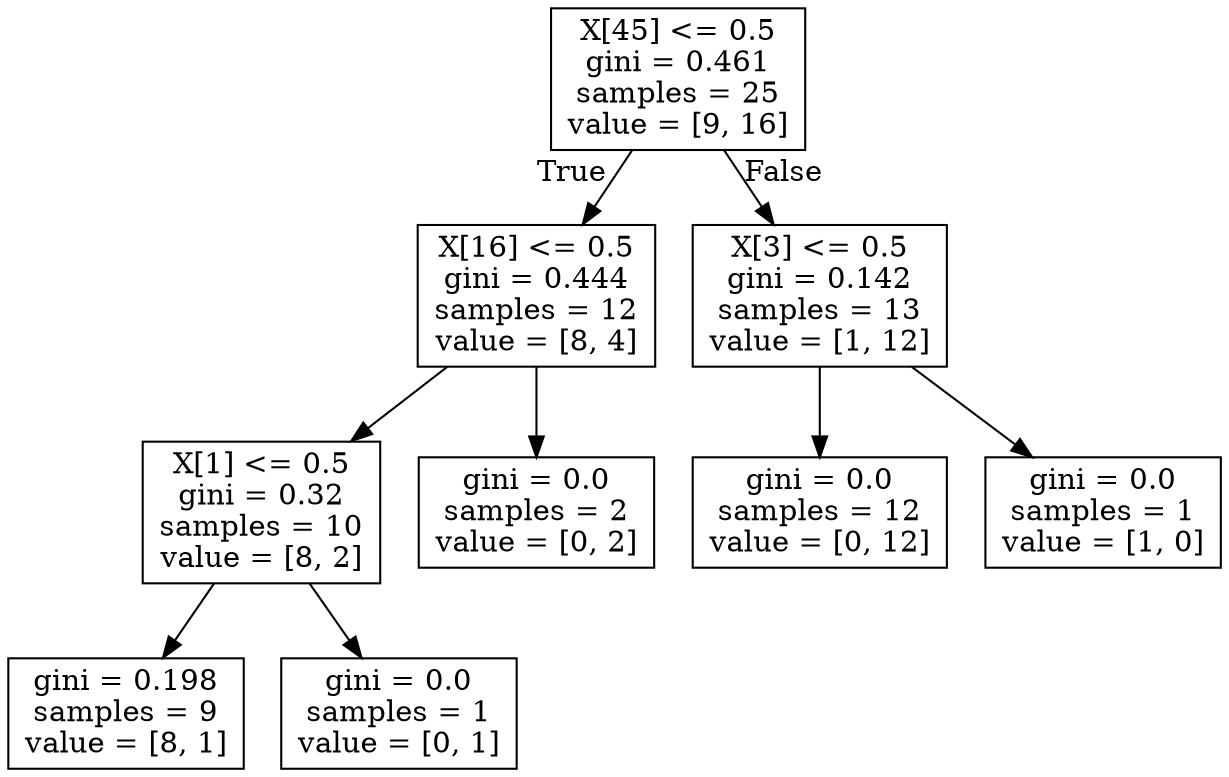 digraph Tree {
node [shape=box] ;
0 [label="X[45] <= 0.5\ngini = 0.461\nsamples = 25\nvalue = [9, 16]"] ;
1 [label="X[16] <= 0.5\ngini = 0.444\nsamples = 12\nvalue = [8, 4]"] ;
0 -> 1 [labeldistance=2.5, labelangle=45, headlabel="True"] ;
2 [label="X[1] <= 0.5\ngini = 0.32\nsamples = 10\nvalue = [8, 2]"] ;
1 -> 2 ;
3 [label="gini = 0.198\nsamples = 9\nvalue = [8, 1]"] ;
2 -> 3 ;
4 [label="gini = 0.0\nsamples = 1\nvalue = [0, 1]"] ;
2 -> 4 ;
5 [label="gini = 0.0\nsamples = 2\nvalue = [0, 2]"] ;
1 -> 5 ;
6 [label="X[3] <= 0.5\ngini = 0.142\nsamples = 13\nvalue = [1, 12]"] ;
0 -> 6 [labeldistance=2.5, labelangle=-45, headlabel="False"] ;
7 [label="gini = 0.0\nsamples = 12\nvalue = [0, 12]"] ;
6 -> 7 ;
8 [label="gini = 0.0\nsamples = 1\nvalue = [1, 0]"] ;
6 -> 8 ;
}